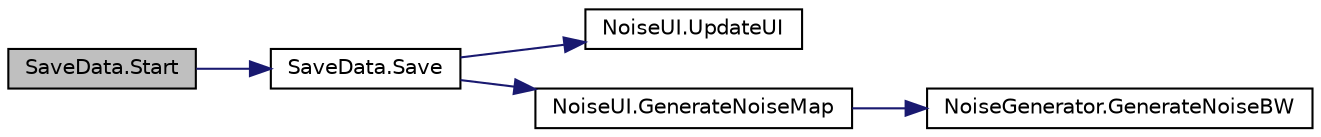 digraph "SaveData.Start"
{
  edge [fontname="Helvetica",fontsize="10",labelfontname="Helvetica",labelfontsize="10"];
  node [fontname="Helvetica",fontsize="10",shape=record];
  rankdir="LR";
  Node6 [label="SaveData.Start",height=0.2,width=0.4,color="black", fillcolor="grey75", style="filled", fontcolor="black"];
  Node6 -> Node7 [color="midnightblue",fontsize="10",style="solid",fontname="Helvetica"];
  Node7 [label="SaveData.Save",height=0.2,width=0.4,color="black", fillcolor="white", style="filled",URL="$class_save_data.html#aaae8781724c7b87aeb57a6a60609b687",tooltip="Saves the data to a file "];
  Node7 -> Node8 [color="midnightblue",fontsize="10",style="solid",fontname="Helvetica"];
  Node8 [label="NoiseUI.UpdateUI",height=0.2,width=0.4,color="black", fillcolor="white", style="filled",URL="$class_noise_u_i.html#a48064d96c1f15fdaf7b66814faa324c3",tooltip="Updates the value of the inputs with new updated values "];
  Node7 -> Node9 [color="midnightblue",fontsize="10",style="solid",fontname="Helvetica"];
  Node9 [label="NoiseUI.GenerateNoiseMap",height=0.2,width=0.4,color="black", fillcolor="white", style="filled",URL="$class_noise_u_i.html#ae8056541270c49293d5b29702d07a409",tooltip="Generates a noise map "];
  Node9 -> Node10 [color="midnightblue",fontsize="10",style="solid",fontname="Helvetica"];
  Node10 [label="NoiseGenerator.GenerateNoiseBW",height=0.2,width=0.4,color="black", fillcolor="white", style="filled",URL="$class_noise_generator.html#a3ec891cebd7e3feaae3681383eb55531",tooltip="Generate a 2D Noise map texture "];
}
